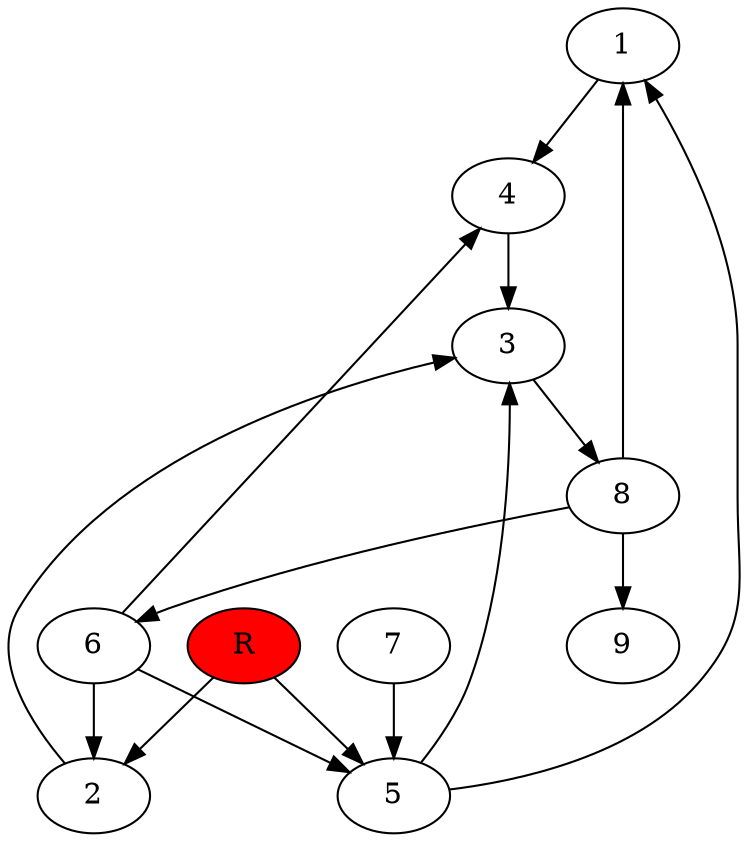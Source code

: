 digraph prb44127 {
	1
	2
	3
	4
	5
	6
	7
	8
	R [fillcolor="#ff0000" style=filled]
	1 -> 4
	2 -> 3
	3 -> 8
	4 -> 3
	5 -> 1
	5 -> 3
	6 -> 2
	6 -> 4
	6 -> 5
	7 -> 5
	8 -> 1
	8 -> 6
	8 -> 9
	R -> 2
	R -> 5
}
